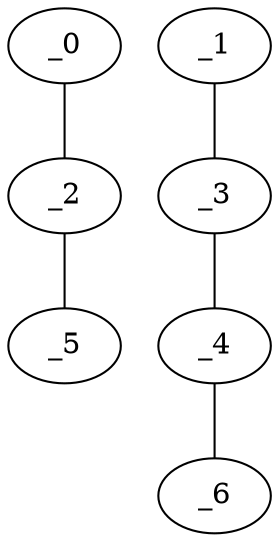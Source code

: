 graph KP1_0116 {
	_0	 [x="0.623938",
		y="2.87534"];
	_2	 [x="0.73",
		y="0.64"];
	_0 -- _2;
	_1	 [x="1.88059",
		y="2.77832"];
	_3	 [x="0.653699",
		y="1.7472"];
	_1 -- _3;
	_5	 [x="2.56049",
		y="0.69098"];
	_2 -- _5;
	_4	 [x="1.91",
		y="0.63"];
	_3 -- _4;
	_6	 [x="2.27216",
		y="1.07784"];
	_4 -- _6;
}
